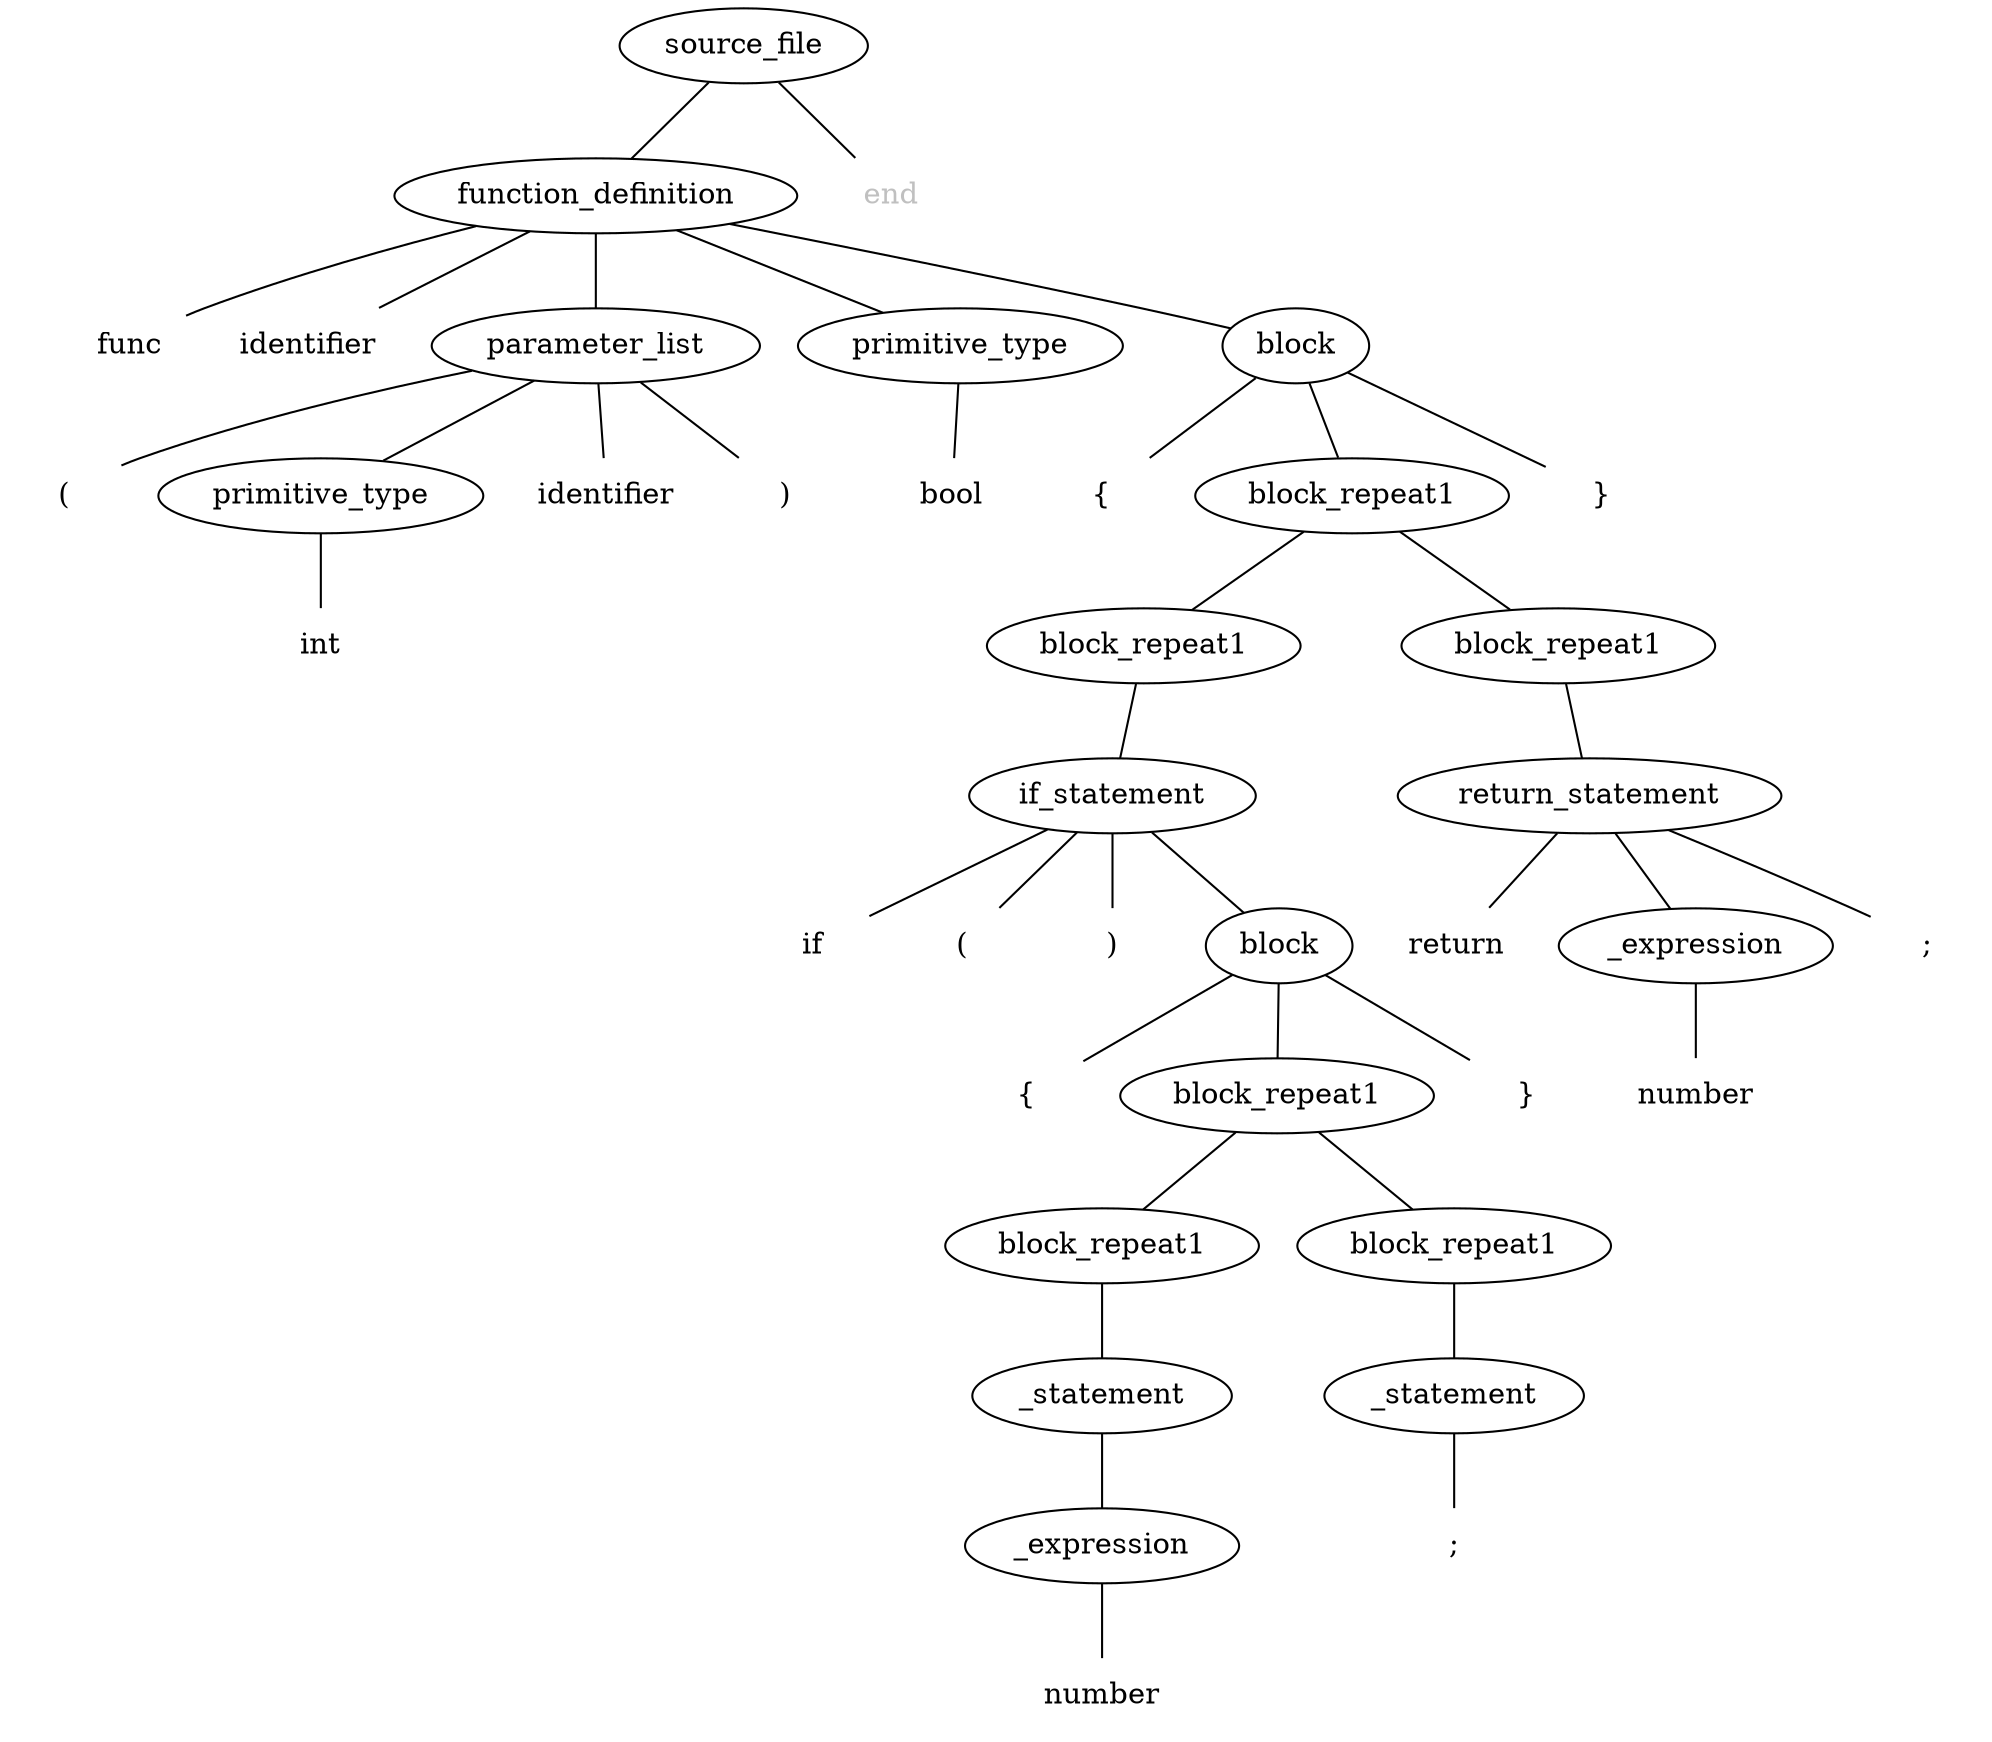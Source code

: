 
digraph tree {
edge [arrowhead=none]
tree_0x16b60da58 [label="source_file", tooltip="range: 0 - 96
state: 0
error-cost: 0
has-changes: 0
depends-on-column: 0
repeat-depth: 0
lookahead-bytes: 1"]
tree_0x6000020b09c0 [label="function_definition", tooltip="range: 0 - 96
state: 1
error-cost: 0
has-changes: 0
depends-on-column: 0
repeat-depth: 0
lookahead-bytes: 1"]
tree_0x600002aa7100 [label="func", shape=plaintext, tooltip="range: 0 - 8
state: 1
error-cost: 0
has-changes: 0
depends-on-column: 0
repeat-depth: 0
lookahead-bytes: 1"]
tree_0x6000020b09c0 -> tree_0x600002aa7100 [tooltip=0]
tree_0x600002aa7108 [label="identifier", shape=plaintext, tooltip="range: 8 - 12
state: 32
error-cost: 0
has-changes: 0
depends-on-column: 0
repeat-depth: 0
lookahead-bytes: 1"]
tree_0x6000020b09c0 -> tree_0x600002aa7108 [tooltip=1]
tree_0x600002aa7110 [label="parameter_list", tooltip="range: 12 - 26
state: 30
error-cost: 0
has-changes: 0
depends-on-column: 0
repeat-depth: 0
lookahead-bytes: 1"]
tree_0x600002fb84d0 [label="(", shape=plaintext, tooltip="range: 12 - 14
state: 30
error-cost: 0
has-changes: 0
depends-on-column: 0
repeat-depth: 0
lookahead-bytes: 1"]
tree_0x600002aa7110 -> tree_0x600002fb84d0 [tooltip=0]
tree_0x600002fb84d8 [label="primitive_type", tooltip="range: 14 - 20
state: 8
error-cost: 0
has-changes: 0
depends-on-column: 0
repeat-depth: 0
lookahead-bytes: 1"]
tree_0x6000020b04e0 [label="int", shape=plaintext, tooltip="range: 14 - 20
state: 8
error-cost: 0
has-changes: 0
depends-on-column: 0
repeat-depth: 0
lookahead-bytes: 1"]
tree_0x600002fb84d8 -> tree_0x6000020b04e0 [tooltip=0]
tree_0x600002aa7110 -> tree_0x600002fb84d8 [tooltip=1]
tree_0x600002fb84e0 [label="identifier", shape=plaintext, tooltip="range: 20 - 24
state: 22
error-cost: 0
has-changes: 0
depends-on-column: 0
repeat-depth: 0
lookahead-bytes: 1"]
tree_0x600002aa7110 -> tree_0x600002fb84e0 [tooltip=2]
tree_0x600002fb84e8 [label=")", shape=plaintext, tooltip="range: 24 - 26
state: 35
error-cost: 0
has-changes: 0
depends-on-column: 0
repeat-depth: 0
lookahead-bytes: 1"]
tree_0x600002aa7110 -> tree_0x600002fb84e8 [tooltip=3]
tree_0x6000020b09c0 -> tree_0x600002aa7110 [tooltip=2]
tree_0x600002aa7118 [label="primitive_type", tooltip="range: 26 - 36
state: 9
error-cost: 0
has-changes: 0
depends-on-column: 0
repeat-depth: 0
lookahead-bytes: 1"]
tree_0x6000020b0540 [label="bool", shape=plaintext, tooltip="range: 26 - 36
state: 20
error-cost: 0
has-changes: 0
depends-on-column: 0
repeat-depth: 0
lookahead-bytes: 1"]
tree_0x600002aa7118 -> tree_0x6000020b0540 [tooltip=0]
tree_0x6000020b09c0 -> tree_0x600002aa7118 [tooltip=3]
tree_0x600002aa7120 [label="block", tooltip="range: 36 - 96
state: 29
error-cost: 0
has-changes: 0
depends-on-column: 0
repeat-depth: 0
lookahead-bytes: 1"]
tree_0x600002fb8690 [label="{", shape=plaintext, tooltip="range: 36 - 40
state: 22
error-cost: 0
has-changes: 0
depends-on-column: 0
repeat-depth: 0
lookahead-bytes: 1"]
tree_0x600002aa7120 -> tree_0x600002fb8690 [tooltip=0]
tree_0x600002fb8698 [label="block_repeat1", tooltip="range: 40 - 92
state: 4
error-cost: 0
has-changes: 0
depends-on-column: 0
repeat-depth: 1
lookahead-bytes: 1"]
tree_0x6000020b0900 [label="block_repeat1", tooltip="range: 40 - 70
state: 4
error-cost: 0
has-changes: 0
depends-on-column: 0
repeat-depth: 0
lookahead-bytes: 1"]
tree_0x6000020b07e0 [label="if_statement", tooltip="range: 40 - 70
state: 4
error-cost: 0
has-changes: 0
depends-on-column: 0
repeat-depth: 0
lookahead-bytes: 1"]
tree_0x600002fb85b0 [label="if", shape=plaintext, tooltip="range: 40 - 48
state: 4
error-cost: 0
has-changes: 0
depends-on-column: 0
repeat-depth: 0
lookahead-bytes: 1"]
tree_0x6000020b07e0 -> tree_0x600002fb85b0 [tooltip=0]
tree_0x600002fb85b8 [label="(", shape=plaintext, tooltip="range: 48 - 50
state: 31
error-cost: 0
has-changes: 0
depends-on-column: 0
repeat-depth: 0
lookahead-bytes: 1"]
tree_0x6000020b07e0 -> tree_0x600002fb85b8 [tooltip=1]
tree_0x600002fb85c0 [label=")", shape=plaintext, tooltip="range: 50 - 52
state: 33
error-cost: 0
has-changes: 0
depends-on-column: 0
repeat-depth: 0
lookahead-bytes: 1"]
tree_0x6000020b07e0 -> tree_0x600002fb85c0 [tooltip=2]
tree_0x600002fb85c8 [label="block", tooltip="range: 52 - 70
state: 27
error-cost: 0
has-changes: 0
depends-on-column: 0
repeat-depth: 0
lookahead-bytes: 1"]
tree_0x600002fb8540 [label="{", shape=plaintext, tooltip="range: 52 - 54
state: 27
error-cost: 0
has-changes: 0
depends-on-column: 0
repeat-depth: 0
lookahead-bytes: 1"]
tree_0x600002fb85c8 -> tree_0x600002fb8540 [tooltip=0]
tree_0x600002fb8548 [label="block_repeat1", tooltip="range: 54 - 64
state: 3
error-cost: 0
has-changes: 0
depends-on-column: 0
repeat-depth: 1
lookahead-bytes: 1"]
tree_0x6000020b0780 [label="block_repeat1", tooltip="range: 54 - 62
state: 3
error-cost: 0
has-changes: 0
depends-on-column: 0
repeat-depth: 0
lookahead-bytes: 1"]
tree_0x6000020b0660 [label="_statement", tooltip="range: 54 - 62
state: 3
error-cost: 0
has-changes: 0
depends-on-column: 0
repeat-depth: 0
lookahead-bytes: 1"]
tree_0x6000020b0600 [label="_expression", tooltip="range: 54 - 62
state: 3
error-cost: 0
has-changes: 0
depends-on-column: 0
repeat-depth: 0
lookahead-bytes: 1"]
tree_0x6000020b05a0 [label="number", shape=plaintext, tooltip="range: 54 - 62
state: 3
error-cost: 0
has-changes: 0
depends-on-column: 0
repeat-depth: 0
lookahead-bytes: 1"]
tree_0x6000020b0600 -> tree_0x6000020b05a0 [tooltip=0]
tree_0x6000020b0660 -> tree_0x6000020b0600 [tooltip=0]
tree_0x6000020b0780 -> tree_0x6000020b0660 [tooltip=0]
tree_0x600002fb8548 -> tree_0x6000020b0780 [tooltip=0]
tree_0x6000020b0788 [label="block_repeat1", tooltip="range: 62 - 64
state: 2
error-cost: 0
has-changes: 0
depends-on-column: 0
repeat-depth: 0
lookahead-bytes: 1"]
tree_0x6000020b0720 [label="_statement", tooltip="range: 62 - 64
state: 2
error-cost: 0
has-changes: 0
depends-on-column: 0
repeat-depth: 0
lookahead-bytes: 1"]
tree_0x6000020b06c0 [label=";", shape=plaintext, tooltip="range: 62 - 64
state: 15
error-cost: 0
has-changes: 0
depends-on-column: 0
repeat-depth: 0
lookahead-bytes: 1"]
tree_0x6000020b0720 -> tree_0x6000020b06c0 [tooltip=0]
tree_0x6000020b0788 -> tree_0x6000020b0720 [tooltip=0]
tree_0x600002fb8548 -> tree_0x6000020b0788 [tooltip=1]
tree_0x600002fb85c8 -> tree_0x600002fb8548 [tooltip=1]
tree_0x600002fb8550 [label="}", shape=plaintext, tooltip="range: 64 - 70
state: 16
error-cost: 0
has-changes: 0
depends-on-column: 0
repeat-depth: 0
lookahead-bytes: 1"]
tree_0x600002fb85c8 -> tree_0x600002fb8550 [tooltip=2]
tree_0x6000020b07e0 -> tree_0x600002fb85c8 [tooltip=3]
tree_0x6000020b0900 -> tree_0x6000020b07e0 [tooltip=0]
tree_0x600002fb8698 -> tree_0x6000020b0900 [tooltip=0]
tree_0x6000020b0908 [label="block_repeat1", tooltip="range: 70 - 92
state: 5
error-cost: 0
has-changes: 0
depends-on-column: 0
repeat-depth: 0
lookahead-bytes: 1"]
tree_0x6000020b08a0 [label="return_statement", tooltip="range: 70 - 92
state: 5
error-cost: 0
has-changes: 0
depends-on-column: 0
repeat-depth: 0
lookahead-bytes: 1"]
tree_0x600002fb8620 [label="return", shape=plaintext, tooltip="range: 70 - 86
state: 11
error-cost: 0
has-changes: 0
depends-on-column: 0
repeat-depth: 0
lookahead-bytes: 1"]
tree_0x6000020b08a0 -> tree_0x600002fb8620 [tooltip=0]
tree_0x600002fb8628 [label="_expression", tooltip="range: 86 - 90
state: 21
error-cost: 0
has-changes: 0
depends-on-column: 0
repeat-depth: 0
lookahead-bytes: 1"]
tree_0x6000020b0840 [label="number", shape=plaintext, tooltip="range: 86 - 90
state: 21
error-cost: 0
has-changes: 0
depends-on-column: 0
repeat-depth: 0
lookahead-bytes: 1"]
tree_0x600002fb8628 -> tree_0x6000020b0840 [tooltip=0]
tree_0x6000020b08a0 -> tree_0x600002fb8628 [tooltip=1]
tree_0x600002fb8630 [label=";", shape=plaintext, tooltip="range: 90 - 92
state: 15
error-cost: 0
has-changes: 0
depends-on-column: 0
repeat-depth: 0
lookahead-bytes: 1"]
tree_0x6000020b08a0 -> tree_0x600002fb8630 [tooltip=2]
tree_0x6000020b0908 -> tree_0x6000020b08a0 [tooltip=0]
tree_0x600002fb8698 -> tree_0x6000020b0908 [tooltip=1]
tree_0x600002aa7120 -> tree_0x600002fb8698 [tooltip=1]
tree_0x600002fb86a0 [label="}", shape=plaintext, tooltip="range: 92 - 96
state: 13
error-cost: 0
has-changes: 0
depends-on-column: 0
repeat-depth: 0
lookahead-bytes: 1"]
tree_0x600002aa7120 -> tree_0x600002fb86a0 [tooltip=2]
tree_0x6000020b09c0 -> tree_0x600002aa7120 [tooltip=4]
tree_0x16b60da58 -> tree_0x6000020b09c0 [tooltip=0]
tree_0x6000020b09c8 [label="end", shape=plaintext, fontcolor=gray, tooltip="range: 96 - 96
state: 26
error-cost: 0
has-changes: 0
depends-on-column: 0
repeat-depth: 0
lookahead-bytes: 1"]
tree_0x16b60da58 -> tree_0x6000020b09c8 [tooltip=1]
}